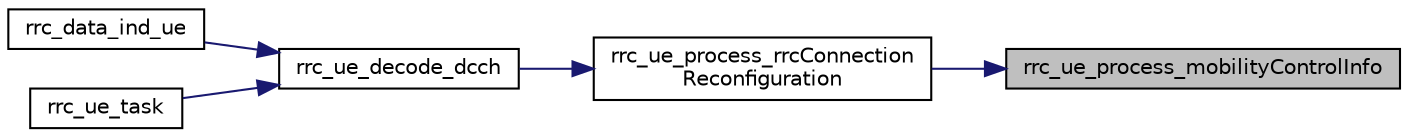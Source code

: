 digraph "rrc_ue_process_mobilityControlInfo"
{
 // LATEX_PDF_SIZE
  edge [fontname="Helvetica",fontsize="10",labelfontname="Helvetica",labelfontsize="10"];
  node [fontname="Helvetica",fontsize="10",shape=record];
  rankdir="RL";
  Node1 [label="rrc_ue_process_mobilityControlInfo",height=0.2,width=0.4,color="black", fillcolor="grey75", style="filled", fontcolor="black",tooltip="Process MobilityControlInfo Message to proceed with handover and configure PHY/MAC."];
  Node1 -> Node2 [dir="back",color="midnightblue",fontsize="10",style="solid",fontname="Helvetica"];
  Node2 [label="rrc_ue_process_rrcConnection\lReconfiguration",height=0.2,width=0.4,color="black", fillcolor="white", style="filled",URL="$group____rrc.html#ga69b91ce240794d9ff2ea05e081a0cb71",tooltip="process the received rrcConnectionReconfiguration message at UE"];
  Node2 -> Node3 [dir="back",color="midnightblue",fontsize="10",style="solid",fontname="Helvetica"];
  Node3 [label="rrc_ue_decode_dcch",height=0.2,width=0.4,color="black", fillcolor="white", style="filled",URL="$group____rrc.html#ga6dfdf38f6361516a60dc42aaf3090e05",tooltip="Decodes a DL-DCCH message and invokes appropriate routine to handle the message."];
  Node3 -> Node4 [dir="back",color="midnightblue",fontsize="10",style="solid",fontname="Helvetica"];
  Node4 [label="rrc_data_ind_ue",height=0.2,width=0.4,color="black", fillcolor="white", style="filled",URL="$L2__interface__ue_8c.html#a44b28f0e3904bcda3c99685a2d9a4e0e",tooltip=" "];
  Node3 -> Node5 [dir="back",color="midnightblue",fontsize="10",style="solid",fontname="Helvetica"];
  Node5 [label="rrc_ue_task",height=0.2,width=0.4,color="black", fillcolor="white", style="filled",URL="$group____rrc.html#ga0c758807c5db924014c340730b210f28",tooltip="RRC UE task."];
}
